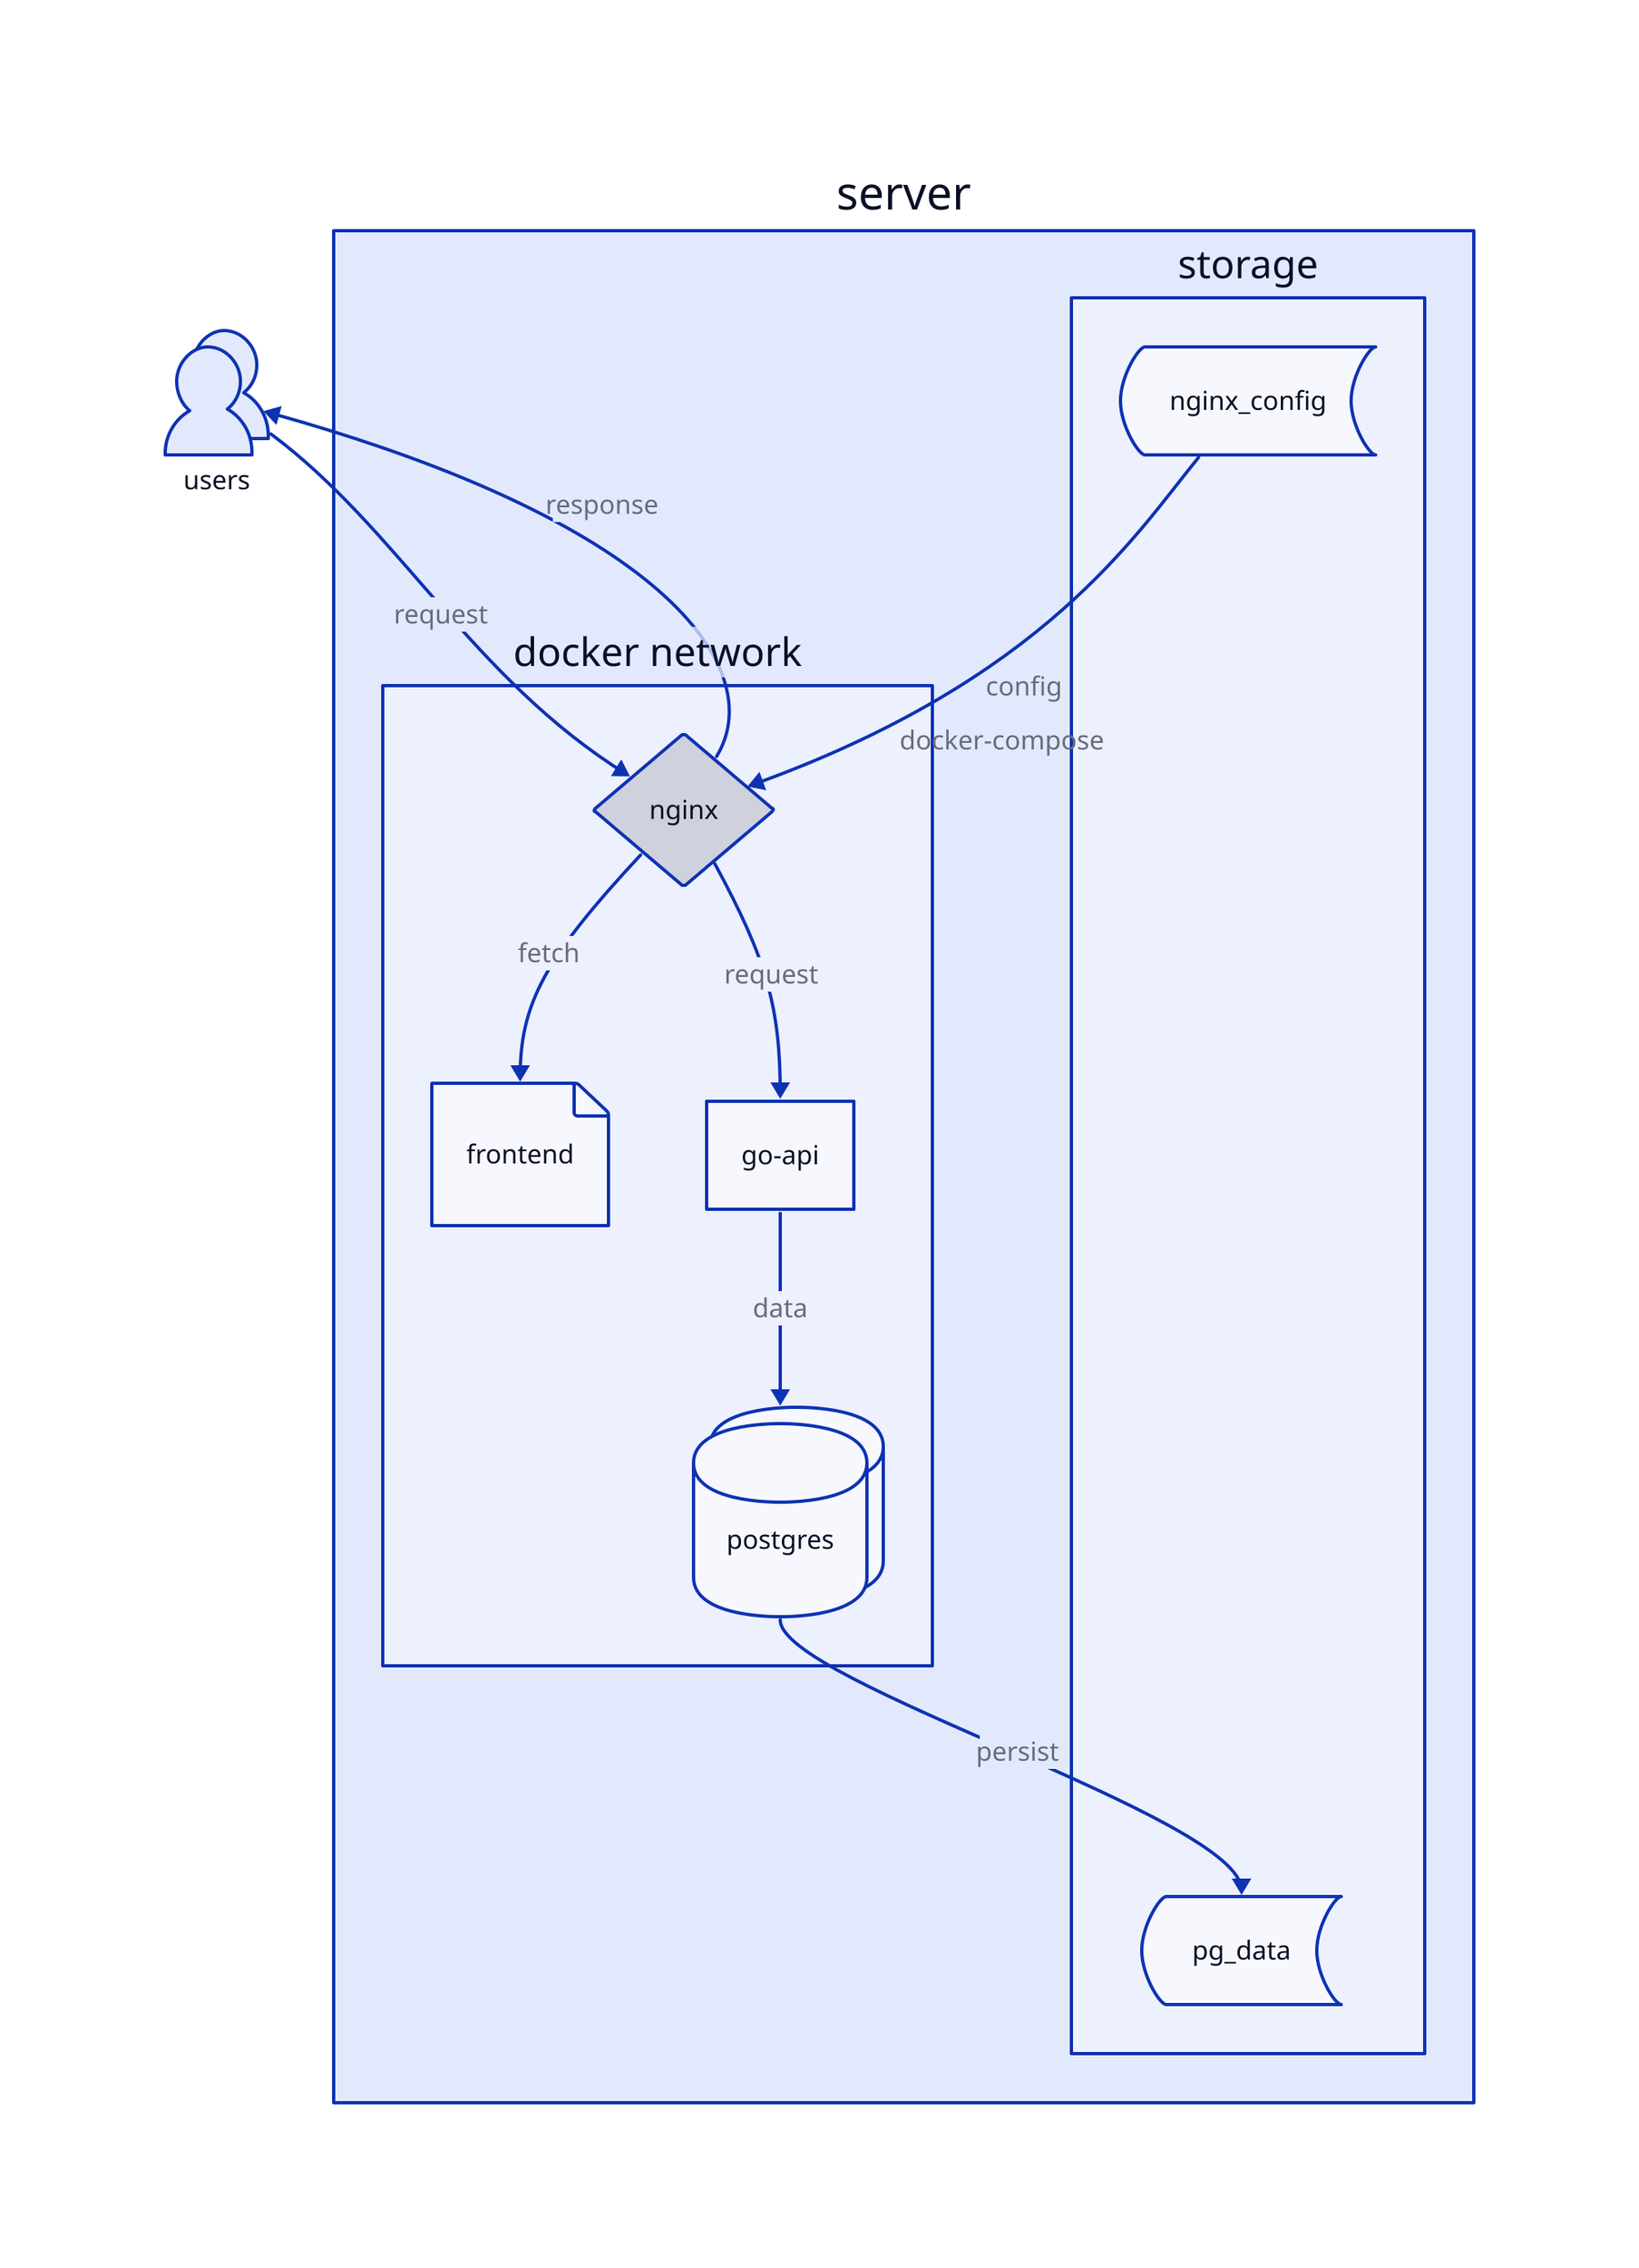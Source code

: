 vars: {
  d2-config: {
    layout-engine: elk
    # Terminal theme code
    theme-id: 300
  }
}

users: {
  shape: person
  style.multiple: true
}

server: {
  docker network: {
    nginx: {
      shape: diamond
    }
    frontend: {
      shape: page
    }
    go-api

    postgres: {
      shape: cylinder
      style.multiple: true
    }

    nginx -> go-api: request
    nginx -> frontend: fetch
    go-api -> postgres: data
  }

  storage: {
    pg_data: {
      shape: stored_data
    }
    nginx_config: {
      shape: stored_data
    }
  }

  docker network.postgres -> storage.pg_data: persist
  storage.nginx_config -> docker network.nginx: config
  storage -> docker network: docker-compose
}

users -> server.docker network.nginx: request
server.docker network.nginx -> users: response
